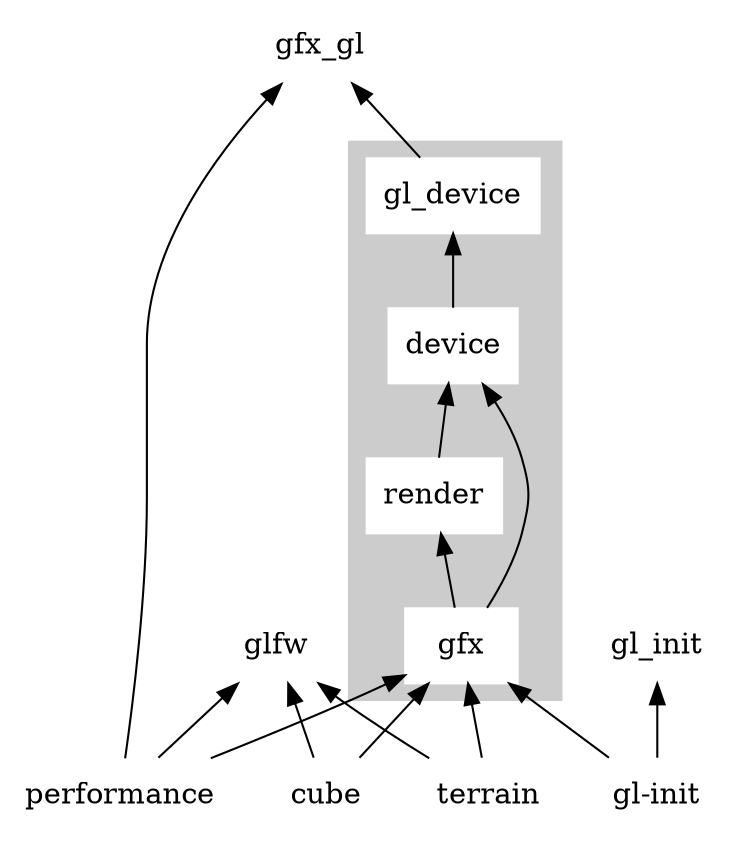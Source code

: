 # Copyright 2014 The Gfx-rs Developers.
#
# Licensed under the Apache License, Version 2.0 (the "License");
# you may not use this file except in compliance with the License.
# You may obtain a copy of the License at
#
#     http://www.apache.org/licenses/LICENSE-2.0
#
# Unless required by applicable law or agreed to in writing, software
# distributed under the License is distributed on an "AS IS" BASIS,
# WITHOUT WARRANTIES OR CONDITIONS OF ANY KIND, either express or implied.
# See the License for the specific language governing permissions and
# limitations under the License.

digraph gfx {
    rankdir=BT;

    # Main gfx-rs crates
    subgraph cluster_gfx {
        style=filled;
        color=gray80;

        node [shape=box, style=filled, color=white];
        "gfx" -> "render";
        "gfx" -> "device";
        "render" -> "device";
        "device" -> "gl_device";
    }

    # Examples and external dependencies
    node [shape=none];

    "gl_device" -> "gfx_gl";

    "cube" -> "gfx";
    "cube" -> "glfw";
    "terrain" -> "gfx";
    "terrain" -> "glfw";
    "gl-init" -> "gfx";
    "gl-init" -> "gl_init";
    "performance" -> "gfx";
    "performance" -> "glfw";
    "performance" -> "gfx_gl";
}
